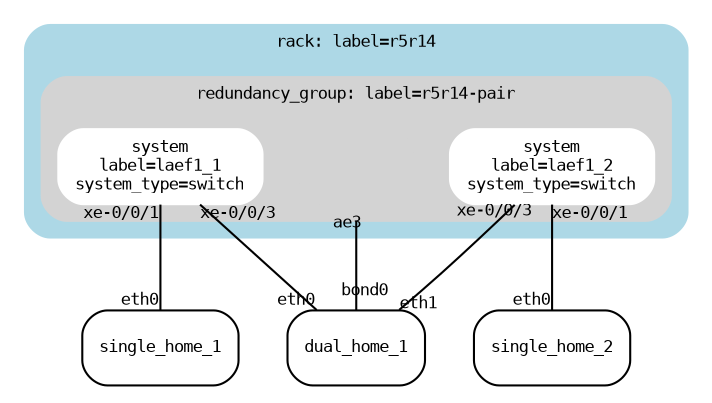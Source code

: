digraph G {
  compound=true
  graph [fontname="Monospace"]
  edge [dir=none, fontname="Monospace", fontsize=8]
  node [shape=box, style=rounded, fontname="Monospace", fontsize=8]

  subgraph cluster_rack {
      label = "rack: label=r5r14"
      fontsize=8
      style = "filled,rounded"
      color = lightblue

    subgraph cluster_pair {
        label = "redundancy_group: label=r5r14-pair"
        fontsize=8
        style = "filled,rounded"
        color = lightgrey
        fontname="Monospace"

        node [style="filled,rounded", color=white]

        leaf1_1 [label=<system<br />label=laef1_1<br/>system_type=switch>]
        cluster1_1 [label=" ", color=lightgrey]
        leaf1_2 [label=<system<br />label=laef1_2<br/>system_type=switch>]
    }

  }
  
  single_home_1
  single_home_2
  dual_home_1
  
  leaf1_1 -> single_home_1 [taillabel="xe-0/0/1" headlabel=eth0]
  leaf1_2 -> single_home_2 [taillabel="xe-0/0/1" headlabel=eth0]
  leaf1_1 -> dual_home_1 [taillabel="xe-0/0/3" headlabel=eth0]
  leaf1_2 -> dual_home_1 [taillabel="xe-0/0/3",labeldistance="1.0" headlabel=eth1]
  cluster1_1 -> dual_home_1 [taillabel=ae3 ltail=cluster_pair label="        " headlabel=bond0 labeldistance="1.0"]
  
}